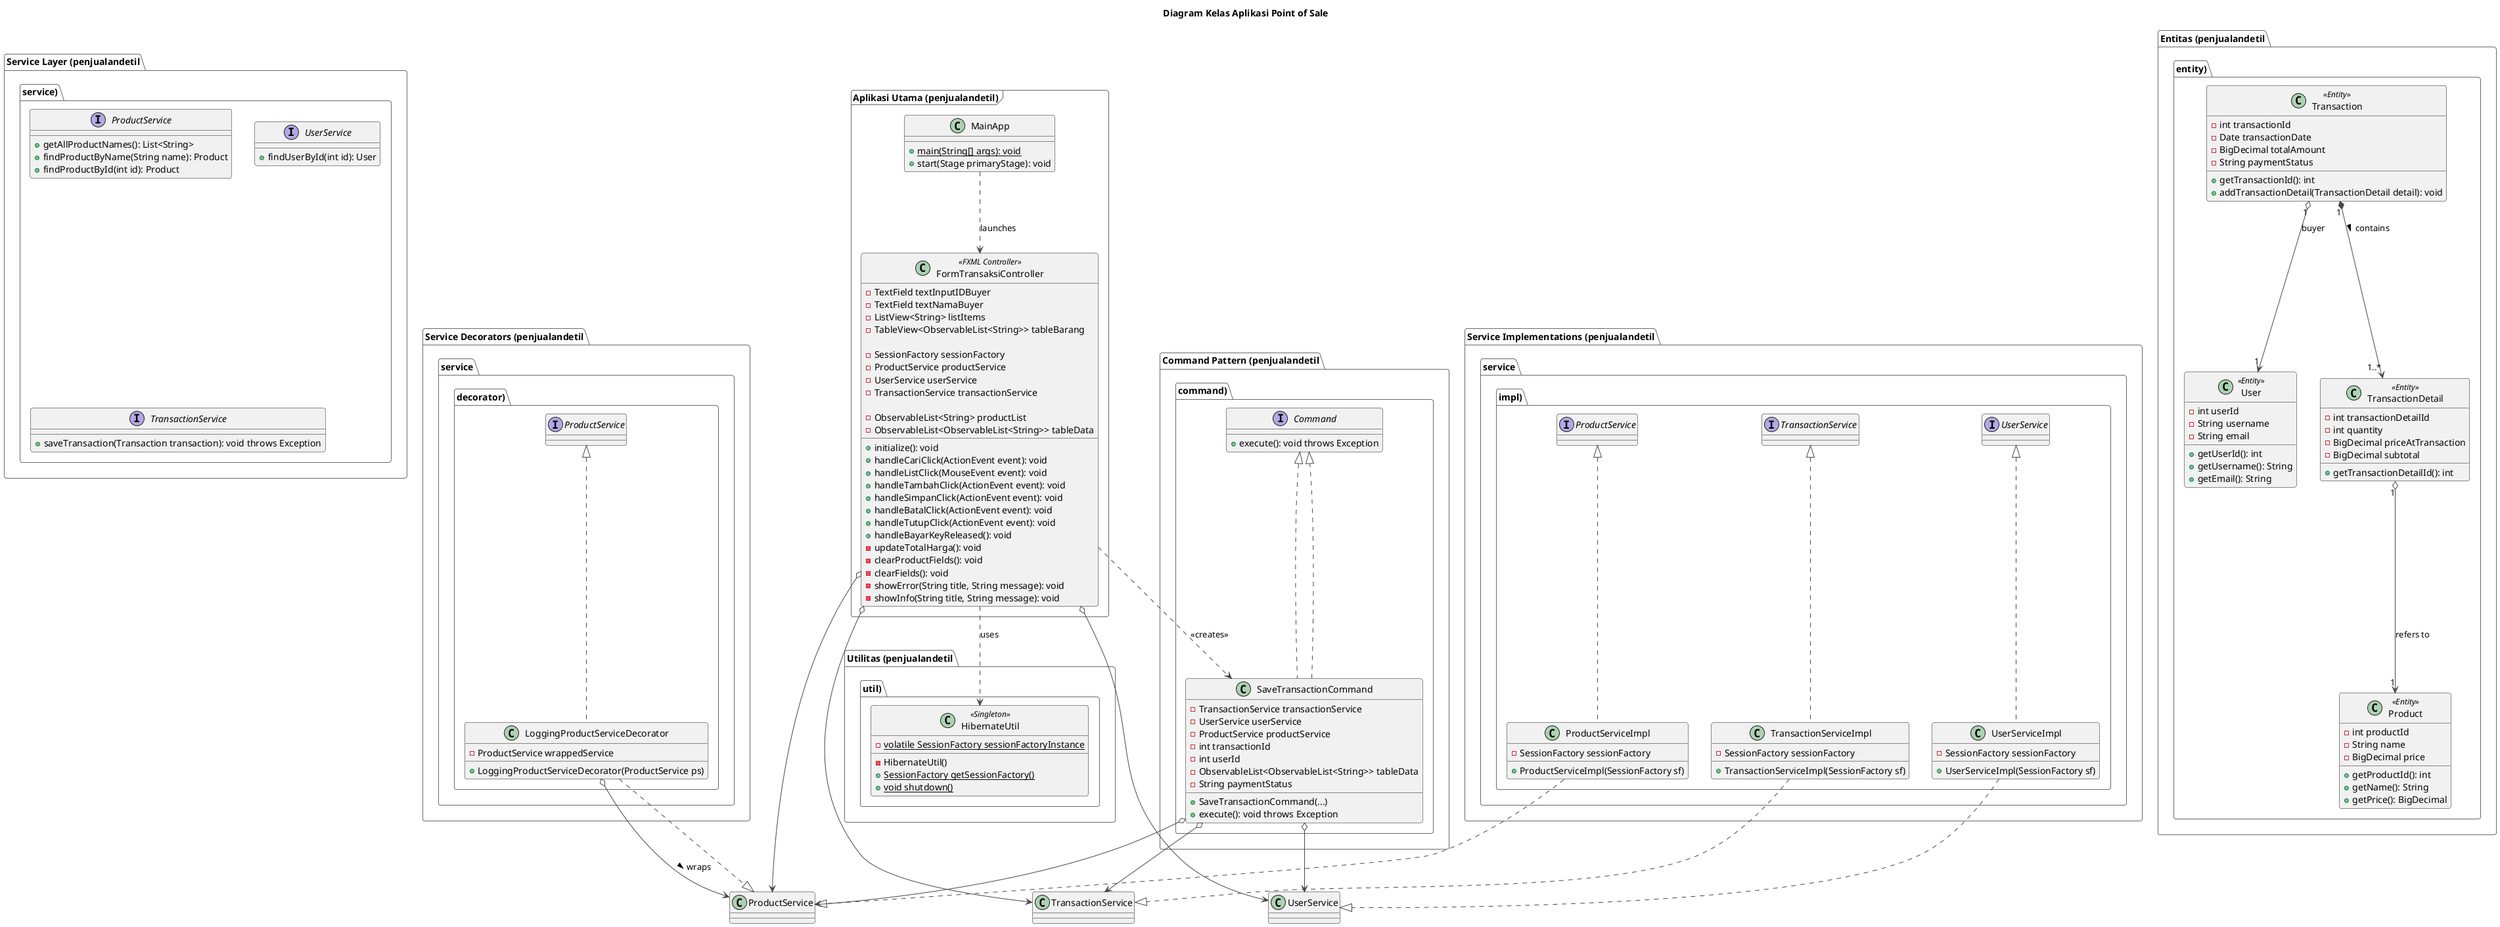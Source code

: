 @startuml
!theme vibrant

title Diagram Kelas Aplikasi Point of Sale

package "Aplikasi Utama (penjualandetil)" <<Frame>> {
    class MainApp {
        + {static} main(String[] args): void
        + start(Stage primaryStage): void
    }

    class FormTransaksiController <<FXML Controller>> {
        ' FXML Injected Fields
        - TextField textInputIDBuyer
        - TextField textNamaBuyer
        - ListView<String> listItems
        - TableView<ObservableList<String>> tableBarang
        ' ... (other @FXML fields)

        ' Services & Factory
        - SessionFactory sessionFactory
        - ProductService productService
        - UserService userService
        - TransactionService transactionService

        ' UI State
        - ObservableList<String> productList
        - ObservableList<ObservableList<String>> tableData

        + initialize(): void
        + handleCariClick(ActionEvent event): void
        + handleListClick(MouseEvent event): void
        + handleTambahClick(ActionEvent event): void
        + handleSimpanClick(ActionEvent event): void
        + handleBatalClick(ActionEvent event): void
        + handleTutupClick(ActionEvent event): void
        + handleBayarKeyReleased(): void
        - updateTotalHarga(): void
        - clearProductFields(): void
        - clearFields(): void
        - showError(String title, String message): void
        - showInfo(String title, String message): void
    }
    MainApp ..> FormTransaksiController : launches
}

package "Utilitas (penjualandetil.util)" <<Folder>> {
    class HibernateUtil <<Singleton>> {
        - {static} volatile SessionFactory sessionFactoryInstance
        - HibernateUtil()
        + {static} SessionFactory getSessionFactory()
        + {static} void shutdown()
    }
    FormTransaksiController ..> HibernateUtil : uses
}

package "Entitas (penjualandetil.entity)" <<Folder>> {
    class Product <<Entity>> {
        - int productId
        - String name
        - BigDecimal price
        + getProductId(): int
        + getName(): String
        + getPrice(): BigDecimal
        ' ... other getters/setters ...
    }

    class User <<Entity>> {
        - int userId
        - String username
        - String email
        + getUserId(): int
        + getUsername(): String
        + getEmail(): String
        ' ... other getters/setters ...
    }

    class Transaction <<Entity>> {
        - int transactionId
        - Date transactionDate
        - BigDecimal totalAmount
        - String paymentStatus
        + getTransactionId(): int
        + addTransactionDetail(TransactionDetail detail): void
        ' ... other getters/setters ...
    }

    class TransactionDetail <<Entity>> {
        - int transactionDetailId
        - int quantity
        - BigDecimal priceAtTransaction
        - BigDecimal subtotal
        + getTransactionDetailId(): int
        ' ... other getters/setters ...
    }

    Transaction "1" o--> "1" User : buyer
    Transaction "1" *--> "1..*" TransactionDetail : contains >
    TransactionDetail "1" o--> "1" Product : refers to
}

package "Service Layer (penjualandetil.service)" <<Folder>> {
    interface ProductService {
        + getAllProductNames(): List<String>
        + findProductByName(String name): Product
        + findProductById(int id): Product
    }

    interface UserService {
        + findUserById(int id): User
    }

    interface TransactionService {
        + saveTransaction(Transaction transaction): void throws Exception
    }
}

package "Service Implementations (penjualandetil.service.impl)" <<Folder>> {
    class ProductServiceImpl implements ProductService {
        - SessionFactory sessionFactory
        + ProductServiceImpl(SessionFactory sf)
        ' ... implemented methods ...
    }

    class UserServiceImpl implements UserService {
        - SessionFactory sessionFactory
        + UserServiceImpl(SessionFactory sf)
        ' ... implemented methods ...
    }

    class TransactionServiceImpl implements TransactionService {
        - SessionFactory sessionFactory
        + TransactionServiceImpl(SessionFactory sf)
        ' ... implemented methods ...
    }
}

package "Service Decorators (penjualandetil.service.decorator)" <<Folder>> {
    class LoggingProductServiceDecorator implements ProductService {
        - ProductService wrappedService
        + LoggingProductServiceDecorator(ProductService ps)
        ' ... implemented methods with logging ...
    }
}

package "Command Pattern (penjualandetil.command)" <<Folder>> {
    interface Command {
        + execute(): void throws Exception
    }

    class SaveTransactionCommand implements Command {
        - TransactionService transactionService
        - UserService userService
        - ProductService productService
        - int transactionId
        - int userId
        - ObservableList<ObservableList<String>> tableData
        - String paymentStatus
        + SaveTransactionCommand(...)
        + execute(): void throws Exception
    }
}

' Relationships between layers
FormTransaksiController o--> ProductService
FormTransaksiController o--> UserService
FormTransaksiController o--> TransactionService
FormTransaksiController ..> SaveTransactionCommand : <<creates>>

ProductServiceImpl ..|> ProductService
UserServiceImpl ..|> UserService
TransactionServiceImpl ..|> TransactionService

LoggingProductServiceDecorator ..|> ProductService
LoggingProductServiceDecorator o--> ProductService : wraps >

SaveTransactionCommand ..|> Command
SaveTransactionCommand o--> TransactionService
SaveTransactionCommand o--> UserService
SaveTransactionCommand o--> ProductService

@enduml